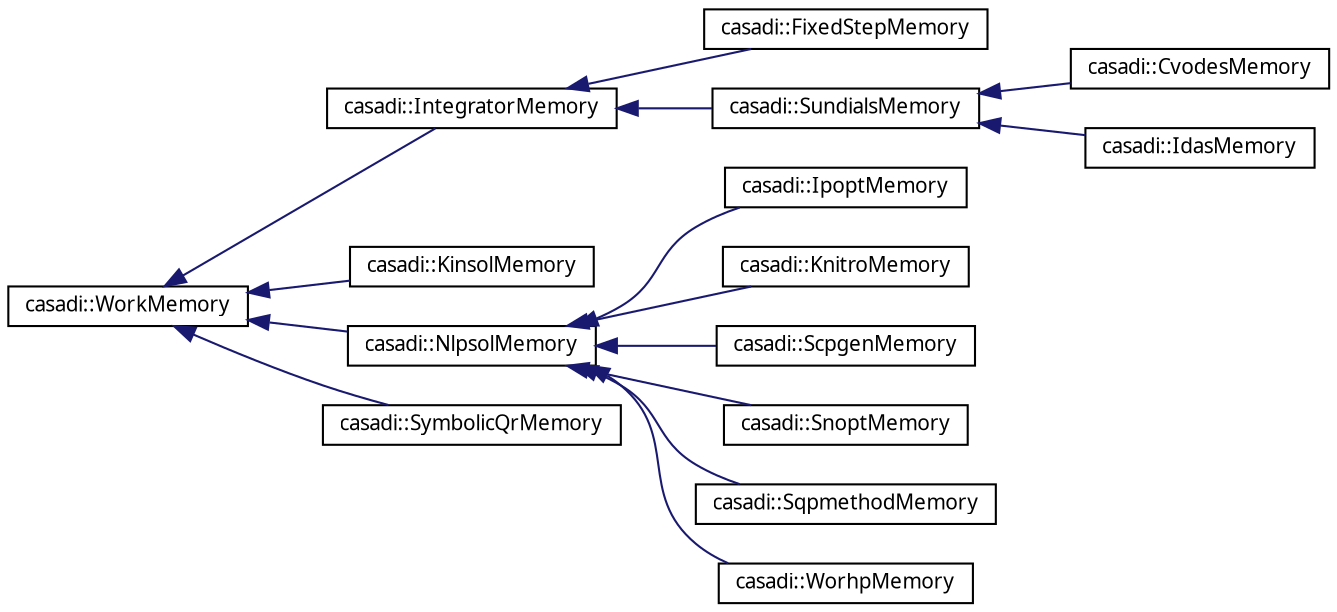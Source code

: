 digraph "Graphical Class Hierarchy"
{
  edge [fontname="FreeSans.ttf",fontsize="10",labelfontname="FreeSans.ttf",labelfontsize="10"];
  node [fontname="FreeSans.ttf",fontsize="10",shape=record];
  rankdir="LR";
  Node1 [label="casadi::WorkMemory",height=0.2,width=0.4,color="black", fillcolor="white", style="filled",URL="$da/dbe/structcasadi_1_1WorkMemory.html",tooltip="Function memory with temporary work vectors. "];
  Node1 -> Node2 [dir="back",color="midnightblue",fontsize="10",style="solid",fontname="FreeSans.ttf"];
  Node2 [label="casadi::IntegratorMemory",height=0.2,width=0.4,color="black", fillcolor="white", style="filled",URL="$d8/d75/structcasadi_1_1IntegratorMemory.html",tooltip="Integrator memory. "];
  Node2 -> Node3 [dir="back",color="midnightblue",fontsize="10",style="solid",fontname="FreeSans.ttf"];
  Node3 [label="casadi::FixedStepMemory",height=0.2,width=0.4,color="black", fillcolor="white", style="filled",URL="$d1/d61/structcasadi_1_1FixedStepMemory.html"];
  Node2 -> Node4 [dir="back",color="midnightblue",fontsize="10",style="solid",fontname="FreeSans.ttf"];
  Node4 [label="casadi::SundialsMemory",height=0.2,width=0.4,color="black", fillcolor="white", style="filled",URL="$d7/dc4/structcasadi_1_1SundialsMemory.html"];
  Node4 -> Node5 [dir="back",color="midnightblue",fontsize="10",style="solid",fontname="FreeSans.ttf"];
  Node5 [label="casadi::CvodesMemory",height=0.2,width=0.4,color="black", fillcolor="white", style="filled",URL="$d9/d82/structcasadi_1_1CvodesMemory.html"];
  Node4 -> Node6 [dir="back",color="midnightblue",fontsize="10",style="solid",fontname="FreeSans.ttf"];
  Node6 [label="casadi::IdasMemory",height=0.2,width=0.4,color="black", fillcolor="white", style="filled",URL="$dd/db9/structcasadi_1_1IdasMemory.html"];
  Node1 -> Node7 [dir="back",color="midnightblue",fontsize="10",style="solid",fontname="FreeSans.ttf"];
  Node7 [label="casadi::KinsolMemory",height=0.2,width=0.4,color="black", fillcolor="white", style="filled",URL="$da/df2/structcasadi_1_1KinsolMemory.html"];
  Node1 -> Node8 [dir="back",color="midnightblue",fontsize="10",style="solid",fontname="FreeSans.ttf"];
  Node8 [label="casadi::NlpsolMemory",height=0.2,width=0.4,color="black", fillcolor="white", style="filled",URL="$de/dbb/structcasadi_1_1NlpsolMemory.html",tooltip="Integrator memory. "];
  Node8 -> Node9 [dir="back",color="midnightblue",fontsize="10",style="solid",fontname="FreeSans.ttf"];
  Node9 [label="casadi::IpoptMemory",height=0.2,width=0.4,color="black", fillcolor="white", style="filled",URL="$df/d9f/structcasadi_1_1IpoptMemory.html"];
  Node8 -> Node10 [dir="back",color="midnightblue",fontsize="10",style="solid",fontname="FreeSans.ttf"];
  Node10 [label="casadi::KnitroMemory",height=0.2,width=0.4,color="black", fillcolor="white", style="filled",URL="$d3/d7e/structcasadi_1_1KnitroMemory.html"];
  Node8 -> Node11 [dir="back",color="midnightblue",fontsize="10",style="solid",fontname="FreeSans.ttf"];
  Node11 [label="casadi::ScpgenMemory",height=0.2,width=0.4,color="black", fillcolor="white", style="filled",URL="$dd/d69/structcasadi_1_1ScpgenMemory.html"];
  Node8 -> Node12 [dir="back",color="midnightblue",fontsize="10",style="solid",fontname="FreeSans.ttf"];
  Node12 [label="casadi::SnoptMemory",height=0.2,width=0.4,color="black", fillcolor="white", style="filled",URL="$d7/d4f/structcasadi_1_1SnoptMemory.html"];
  Node8 -> Node13 [dir="back",color="midnightblue",fontsize="10",style="solid",fontname="FreeSans.ttf"];
  Node13 [label="casadi::SqpmethodMemory",height=0.2,width=0.4,color="black", fillcolor="white", style="filled",URL="$d0/de4/structcasadi_1_1SqpmethodMemory.html"];
  Node8 -> Node14 [dir="back",color="midnightblue",fontsize="10",style="solid",fontname="FreeSans.ttf"];
  Node14 [label="casadi::WorhpMemory",height=0.2,width=0.4,color="black", fillcolor="white", style="filled",URL="$d6/d60/structcasadi_1_1WorhpMemory.html"];
  Node1 -> Node15 [dir="back",color="midnightblue",fontsize="10",style="solid",fontname="FreeSans.ttf"];
  Node15 [label="casadi::SymbolicQrMemory",height=0.2,width=0.4,color="black", fillcolor="white", style="filled",URL="$de/d9a/structcasadi_1_1SymbolicQrMemory.html",tooltip="Memory for SymbolicQR. "];
}
